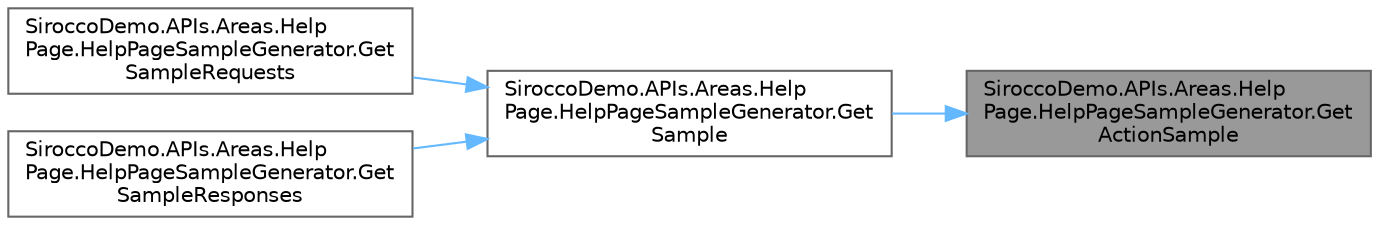 digraph "SiroccoDemo.APIs.Areas.HelpPage.HelpPageSampleGenerator.GetActionSample"
{
 // LATEX_PDF_SIZE
  bgcolor="transparent";
  edge [fontname=Helvetica,fontsize=10,labelfontname=Helvetica,labelfontsize=10];
  node [fontname=Helvetica,fontsize=10,shape=box,height=0.2,width=0.4];
  rankdir="RL";
  Node1 [id="Node000001",label="SiroccoDemo.APIs.Areas.Help\lPage.HelpPageSampleGenerator.Get\lActionSample",height=0.2,width=0.4,color="gray40", fillcolor="grey60", style="filled", fontcolor="black",tooltip="Search for samples that are provided directly through ActionSamples."];
  Node1 -> Node2 [id="edge4_Node000001_Node000002",dir="back",color="steelblue1",style="solid",tooltip=" "];
  Node2 [id="Node000002",label="SiroccoDemo.APIs.Areas.Help\lPage.HelpPageSampleGenerator.Get\lSample",height=0.2,width=0.4,color="grey40", fillcolor="white", style="filled",URL="$class_sirocco_demo_1_1_a_p_is_1_1_areas_1_1_help_page_1_1_help_page_sample_generator.html#a35972db5cc04b3189057867d689a6e1a",tooltip="Gets the request or response body samples."];
  Node2 -> Node3 [id="edge5_Node000002_Node000003",dir="back",color="steelblue1",style="solid",tooltip=" "];
  Node3 [id="Node000003",label="SiroccoDemo.APIs.Areas.Help\lPage.HelpPageSampleGenerator.Get\lSampleRequests",height=0.2,width=0.4,color="grey40", fillcolor="white", style="filled",URL="$class_sirocco_demo_1_1_a_p_is_1_1_areas_1_1_help_page_1_1_help_page_sample_generator.html#a559df5d82a5d71b7e519d4f1c0f4b8a7",tooltip="Gets the request body samples for a given ApiDescription."];
  Node2 -> Node4 [id="edge6_Node000002_Node000004",dir="back",color="steelblue1",style="solid",tooltip=" "];
  Node4 [id="Node000004",label="SiroccoDemo.APIs.Areas.Help\lPage.HelpPageSampleGenerator.Get\lSampleResponses",height=0.2,width=0.4,color="grey40", fillcolor="white", style="filled",URL="$class_sirocco_demo_1_1_a_p_is_1_1_areas_1_1_help_page_1_1_help_page_sample_generator.html#ad209708a138fc201e28ce1b2b036a91d",tooltip="Gets the response body samples for a given ApiDescription."];
}
